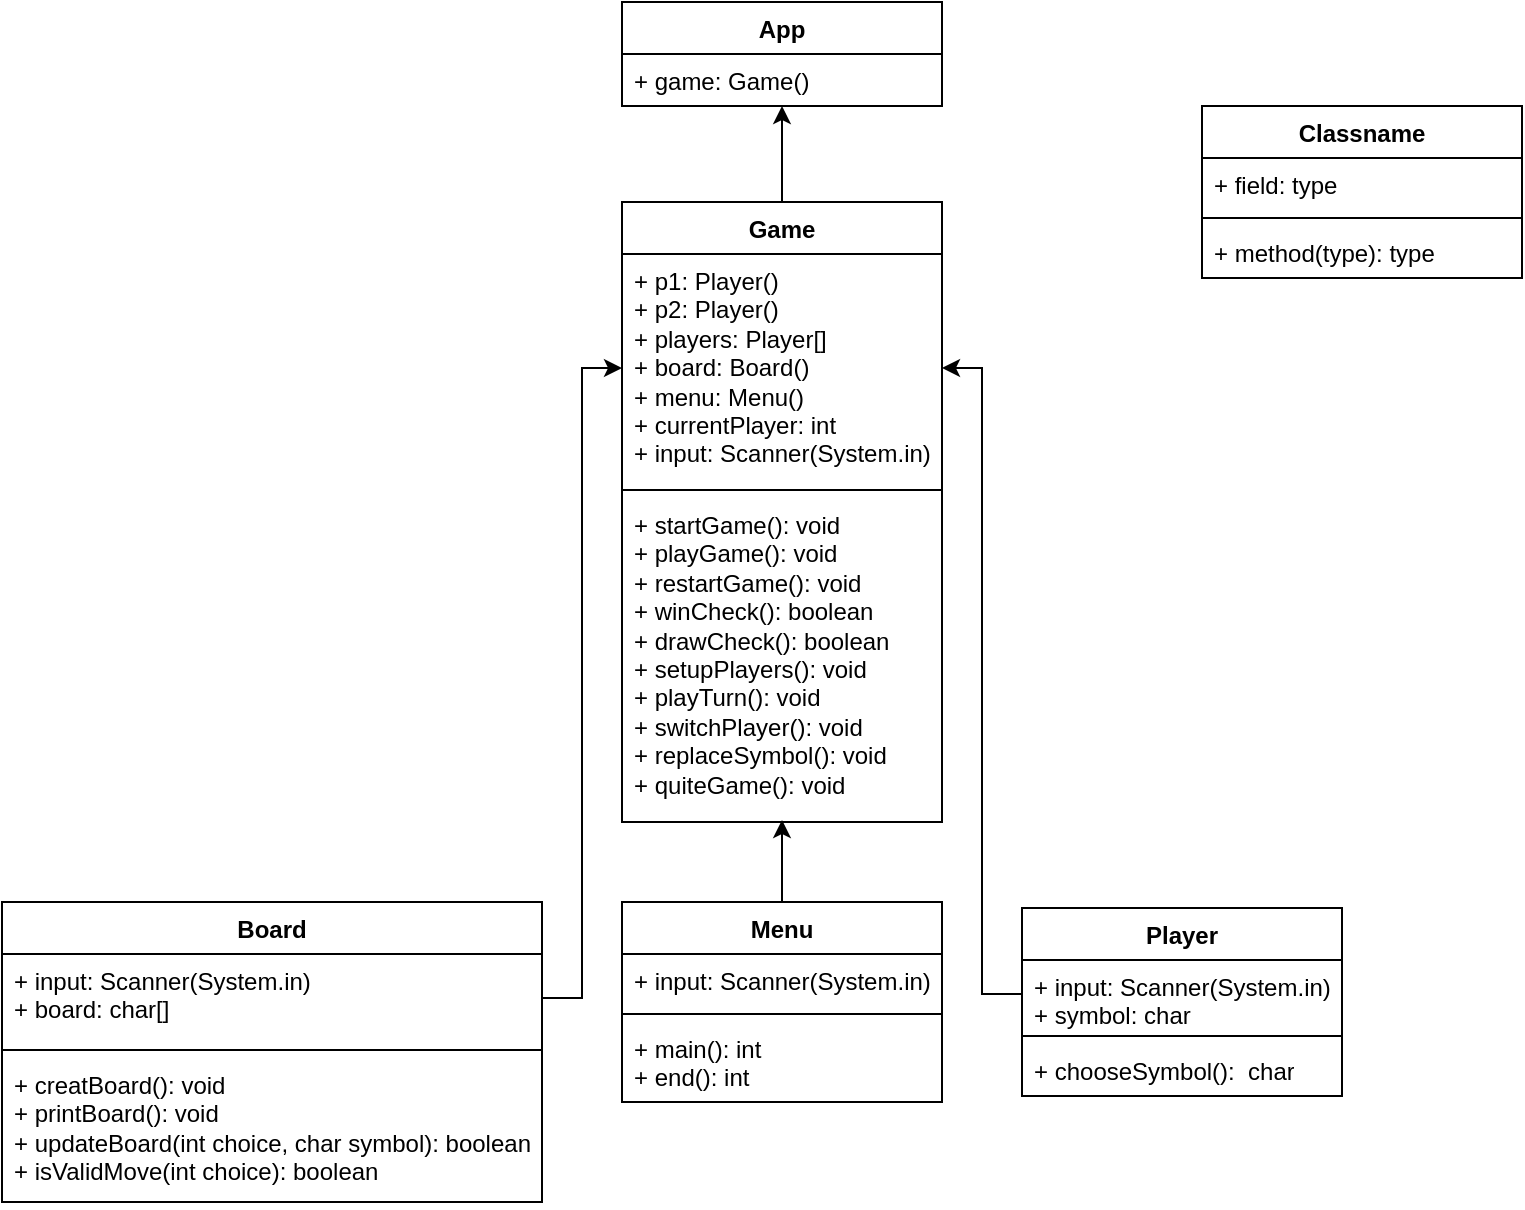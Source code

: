 <mxfile version="22.1.21" type="device">
  <diagram name="Page-1" id="a42Eoc-AafqjaAf5U3-a">
    <mxGraphModel dx="1674" dy="760" grid="1" gridSize="10" guides="1" tooltips="1" connect="1" arrows="1" fold="1" page="1" pageScale="1" pageWidth="850" pageHeight="1100" math="0" shadow="0">
      <root>
        <mxCell id="0" />
        <mxCell id="1" parent="0" />
        <mxCell id="vW7yDzaxRk5QL2KZw14A-1" value="Game" style="swimlane;fontStyle=1;align=center;verticalAlign=top;childLayout=stackLayout;horizontal=1;startSize=26;horizontalStack=0;resizeParent=1;resizeParentMax=0;resizeLast=0;collapsible=1;marginBottom=0;whiteSpace=wrap;html=1;" parent="1" vertex="1">
          <mxGeometry x="350" y="250" width="160" height="310" as="geometry" />
        </mxCell>
        <mxCell id="vW7yDzaxRk5QL2KZw14A-2" value="+ p1: Player()&lt;br&gt;+ p2: Player()&lt;br&gt;+ players: Player[]&lt;br&gt;+ board: Board()&lt;br&gt;+ menu: Menu()&lt;br&gt;+ currentPlayer: int&lt;br&gt;+ input: Scanner(System.in)" style="text;strokeColor=none;fillColor=none;align=left;verticalAlign=top;spacingLeft=4;spacingRight=4;overflow=hidden;rotatable=0;points=[[0,0.5],[1,0.5]];portConstraint=eastwest;whiteSpace=wrap;html=1;" parent="vW7yDzaxRk5QL2KZw14A-1" vertex="1">
          <mxGeometry y="26" width="160" height="114" as="geometry" />
        </mxCell>
        <mxCell id="vW7yDzaxRk5QL2KZw14A-3" value="" style="line;strokeWidth=1;fillColor=none;align=left;verticalAlign=middle;spacingTop=-1;spacingLeft=3;spacingRight=3;rotatable=0;labelPosition=right;points=[];portConstraint=eastwest;strokeColor=inherit;" parent="vW7yDzaxRk5QL2KZw14A-1" vertex="1">
          <mxGeometry y="140" width="160" height="8" as="geometry" />
        </mxCell>
        <mxCell id="vW7yDzaxRk5QL2KZw14A-4" value="+ startGame(): void&lt;br&gt;+ playGame(): void&lt;br&gt;+ restartGame(): void&lt;br&gt;+ winCheck(): boolean&lt;br&gt;+ drawCheck(): boolean&lt;br&gt;+ setupPlayers(): void&lt;br&gt;+ playTurn(): void&lt;br&gt;+ switchPlayer(): void&lt;br&gt;+ replaceSymbol(): void&lt;br&gt;+ quiteGame(): void" style="text;strokeColor=none;fillColor=none;align=left;verticalAlign=top;spacingLeft=4;spacingRight=4;overflow=hidden;rotatable=0;points=[[0,0.5],[1,0.5]];portConstraint=eastwest;whiteSpace=wrap;html=1;" parent="vW7yDzaxRk5QL2KZw14A-1" vertex="1">
          <mxGeometry y="148" width="160" height="162" as="geometry" />
        </mxCell>
        <mxCell id="vW7yDzaxRk5QL2KZw14A-11" value="Board" style="swimlane;fontStyle=1;align=center;verticalAlign=top;childLayout=stackLayout;horizontal=1;startSize=26;horizontalStack=0;resizeParent=1;resizeParentMax=0;resizeLast=0;collapsible=1;marginBottom=0;whiteSpace=wrap;html=1;" parent="1" vertex="1">
          <mxGeometry x="40" y="600" width="270" height="150" as="geometry" />
        </mxCell>
        <mxCell id="vW7yDzaxRk5QL2KZw14A-12" value="+ input: Scanner(System.in)&lt;br&gt;+ board: char[]" style="text;strokeColor=none;fillColor=none;align=left;verticalAlign=top;spacingLeft=4;spacingRight=4;overflow=hidden;rotatable=0;points=[[0,0.5],[1,0.5]];portConstraint=eastwest;whiteSpace=wrap;html=1;" parent="vW7yDzaxRk5QL2KZw14A-11" vertex="1">
          <mxGeometry y="26" width="270" height="44" as="geometry" />
        </mxCell>
        <mxCell id="vW7yDzaxRk5QL2KZw14A-13" value="" style="line;strokeWidth=1;fillColor=none;align=left;verticalAlign=middle;spacingTop=-1;spacingLeft=3;spacingRight=3;rotatable=0;labelPosition=right;points=[];portConstraint=eastwest;strokeColor=inherit;" parent="vW7yDzaxRk5QL2KZw14A-11" vertex="1">
          <mxGeometry y="70" width="270" height="8" as="geometry" />
        </mxCell>
        <mxCell id="vW7yDzaxRk5QL2KZw14A-14" value="+ creatBoard(): void&lt;br style=&quot;border-color: var(--border-color);&quot;&gt;+ printBoard(): void&lt;br&gt;+ updateBoard(int choice, char symbol): boolean&lt;br style=&quot;border-color: var(--border-color);&quot;&gt;+ isValidMove(int choice): boolean" style="text;strokeColor=none;fillColor=none;align=left;verticalAlign=top;spacingLeft=4;spacingRight=4;overflow=hidden;rotatable=0;points=[[0,0.5],[1,0.5]];portConstraint=eastwest;whiteSpace=wrap;html=1;" parent="vW7yDzaxRk5QL2KZw14A-11" vertex="1">
          <mxGeometry y="78" width="270" height="72" as="geometry" />
        </mxCell>
        <mxCell id="vW7yDzaxRk5QL2KZw14A-15" value="Player" style="swimlane;fontStyle=1;align=center;verticalAlign=top;childLayout=stackLayout;horizontal=1;startSize=26;horizontalStack=0;resizeParent=1;resizeParentMax=0;resizeLast=0;collapsible=1;marginBottom=0;whiteSpace=wrap;html=1;" parent="1" vertex="1">
          <mxGeometry x="550" y="603" width="160" height="94" as="geometry" />
        </mxCell>
        <mxCell id="vW7yDzaxRk5QL2KZw14A-16" value="+ input: Scanner(System.in)&lt;br&gt;+ symbol: char" style="text;strokeColor=none;fillColor=none;align=left;verticalAlign=top;spacingLeft=4;spacingRight=4;overflow=hidden;rotatable=0;points=[[0,0.5],[1,0.5]];portConstraint=eastwest;whiteSpace=wrap;html=1;" parent="vW7yDzaxRk5QL2KZw14A-15" vertex="1">
          <mxGeometry y="26" width="160" height="34" as="geometry" />
        </mxCell>
        <mxCell id="vW7yDzaxRk5QL2KZw14A-17" value="" style="line;strokeWidth=1;fillColor=none;align=left;verticalAlign=middle;spacingTop=-1;spacingLeft=3;spacingRight=3;rotatable=0;labelPosition=right;points=[];portConstraint=eastwest;strokeColor=inherit;" parent="vW7yDzaxRk5QL2KZw14A-15" vertex="1">
          <mxGeometry y="60" width="160" height="8" as="geometry" />
        </mxCell>
        <mxCell id="vW7yDzaxRk5QL2KZw14A-18" value="+ chooseSymbol():&amp;nbsp; char" style="text;strokeColor=none;fillColor=none;align=left;verticalAlign=top;spacingLeft=4;spacingRight=4;overflow=hidden;rotatable=0;points=[[0,0.5],[1,0.5]];portConstraint=eastwest;whiteSpace=wrap;html=1;" parent="vW7yDzaxRk5QL2KZw14A-15" vertex="1">
          <mxGeometry y="68" width="160" height="26" as="geometry" />
        </mxCell>
        <mxCell id="htbF6r0bUjx_aSBGoz69-25" style="edgeStyle=orthogonalEdgeStyle;rounded=0;orthogonalLoop=1;jettySize=auto;html=1;entryX=0.5;entryY=0.994;entryDx=0;entryDy=0;entryPerimeter=0;" edge="1" parent="1" source="htbF6r0bUjx_aSBGoz69-5" target="vW7yDzaxRk5QL2KZw14A-4">
          <mxGeometry relative="1" as="geometry">
            <mxPoint x="460" y="580" as="targetPoint" />
          </mxGeometry>
        </mxCell>
        <mxCell id="htbF6r0bUjx_aSBGoz69-5" value="Menu" style="swimlane;fontStyle=1;align=center;verticalAlign=top;childLayout=stackLayout;horizontal=1;startSize=26;horizontalStack=0;resizeParent=1;resizeParentMax=0;resizeLast=0;collapsible=1;marginBottom=0;whiteSpace=wrap;html=1;" vertex="1" parent="1">
          <mxGeometry x="350" y="600" width="160" height="100" as="geometry" />
        </mxCell>
        <mxCell id="htbF6r0bUjx_aSBGoz69-6" value="+ input: Scanner(System.in)" style="text;strokeColor=none;fillColor=none;align=left;verticalAlign=top;spacingLeft=4;spacingRight=4;overflow=hidden;rotatable=0;points=[[0,0.5],[1,0.5]];portConstraint=eastwest;whiteSpace=wrap;html=1;" vertex="1" parent="htbF6r0bUjx_aSBGoz69-5">
          <mxGeometry y="26" width="160" height="26" as="geometry" />
        </mxCell>
        <mxCell id="htbF6r0bUjx_aSBGoz69-7" value="" style="line;strokeWidth=1;fillColor=none;align=left;verticalAlign=middle;spacingTop=-1;spacingLeft=3;spacingRight=3;rotatable=0;labelPosition=right;points=[];portConstraint=eastwest;strokeColor=inherit;" vertex="1" parent="htbF6r0bUjx_aSBGoz69-5">
          <mxGeometry y="52" width="160" height="8" as="geometry" />
        </mxCell>
        <mxCell id="htbF6r0bUjx_aSBGoz69-8" value="+ main(): int&lt;br&gt;+ end(): int" style="text;strokeColor=none;fillColor=none;align=left;verticalAlign=top;spacingLeft=4;spacingRight=4;overflow=hidden;rotatable=0;points=[[0,0.5],[1,0.5]];portConstraint=eastwest;whiteSpace=wrap;html=1;" vertex="1" parent="htbF6r0bUjx_aSBGoz69-5">
          <mxGeometry y="60" width="160" height="40" as="geometry" />
        </mxCell>
        <mxCell id="htbF6r0bUjx_aSBGoz69-17" value="App" style="swimlane;fontStyle=1;align=center;verticalAlign=top;childLayout=stackLayout;horizontal=1;startSize=26;horizontalStack=0;resizeParent=1;resizeParentMax=0;resizeLast=0;collapsible=1;marginBottom=0;whiteSpace=wrap;html=1;" vertex="1" parent="1">
          <mxGeometry x="350" y="150" width="160" height="52" as="geometry" />
        </mxCell>
        <mxCell id="htbF6r0bUjx_aSBGoz69-18" value="+ game: Game()" style="text;strokeColor=none;fillColor=none;align=left;verticalAlign=top;spacingLeft=4;spacingRight=4;overflow=hidden;rotatable=0;points=[[0,0.5],[1,0.5]];portConstraint=eastwest;whiteSpace=wrap;html=1;" vertex="1" parent="htbF6r0bUjx_aSBGoz69-17">
          <mxGeometry y="26" width="160" height="26" as="geometry" />
        </mxCell>
        <mxCell id="htbF6r0bUjx_aSBGoz69-23" style="edgeStyle=orthogonalEdgeStyle;rounded=0;orthogonalLoop=1;jettySize=auto;html=1;entryX=1;entryY=0.5;entryDx=0;entryDy=0;" edge="1" parent="1" source="vW7yDzaxRk5QL2KZw14A-16" target="vW7yDzaxRk5QL2KZw14A-2">
          <mxGeometry relative="1" as="geometry" />
        </mxCell>
        <mxCell id="htbF6r0bUjx_aSBGoz69-24" style="edgeStyle=orthogonalEdgeStyle;rounded=0;orthogonalLoop=1;jettySize=auto;html=1;" edge="1" parent="1" source="vW7yDzaxRk5QL2KZw14A-12" target="vW7yDzaxRk5QL2KZw14A-2">
          <mxGeometry relative="1" as="geometry" />
        </mxCell>
        <mxCell id="htbF6r0bUjx_aSBGoz69-26" style="edgeStyle=orthogonalEdgeStyle;rounded=0;orthogonalLoop=1;jettySize=auto;html=1;entryX=0.5;entryY=1;entryDx=0;entryDy=0;entryPerimeter=0;" edge="1" parent="1" source="vW7yDzaxRk5QL2KZw14A-1" target="htbF6r0bUjx_aSBGoz69-18">
          <mxGeometry relative="1" as="geometry" />
        </mxCell>
        <mxCell id="htbF6r0bUjx_aSBGoz69-29" value="Classname" style="swimlane;fontStyle=1;align=center;verticalAlign=top;childLayout=stackLayout;horizontal=1;startSize=26;horizontalStack=0;resizeParent=1;resizeParentMax=0;resizeLast=0;collapsible=1;marginBottom=0;whiteSpace=wrap;html=1;" vertex="1" parent="1">
          <mxGeometry x="640" y="202" width="160" height="86" as="geometry" />
        </mxCell>
        <mxCell id="htbF6r0bUjx_aSBGoz69-30" value="+ field: type" style="text;strokeColor=none;fillColor=none;align=left;verticalAlign=top;spacingLeft=4;spacingRight=4;overflow=hidden;rotatable=0;points=[[0,0.5],[1,0.5]];portConstraint=eastwest;whiteSpace=wrap;html=1;" vertex="1" parent="htbF6r0bUjx_aSBGoz69-29">
          <mxGeometry y="26" width="160" height="26" as="geometry" />
        </mxCell>
        <mxCell id="htbF6r0bUjx_aSBGoz69-31" value="" style="line;strokeWidth=1;fillColor=none;align=left;verticalAlign=middle;spacingTop=-1;spacingLeft=3;spacingRight=3;rotatable=0;labelPosition=right;points=[];portConstraint=eastwest;strokeColor=inherit;" vertex="1" parent="htbF6r0bUjx_aSBGoz69-29">
          <mxGeometry y="52" width="160" height="8" as="geometry" />
        </mxCell>
        <mxCell id="htbF6r0bUjx_aSBGoz69-32" value="+ method(type): type" style="text;strokeColor=none;fillColor=none;align=left;verticalAlign=top;spacingLeft=4;spacingRight=4;overflow=hidden;rotatable=0;points=[[0,0.5],[1,0.5]];portConstraint=eastwest;whiteSpace=wrap;html=1;" vertex="1" parent="htbF6r0bUjx_aSBGoz69-29">
          <mxGeometry y="60" width="160" height="26" as="geometry" />
        </mxCell>
      </root>
    </mxGraphModel>
  </diagram>
</mxfile>
